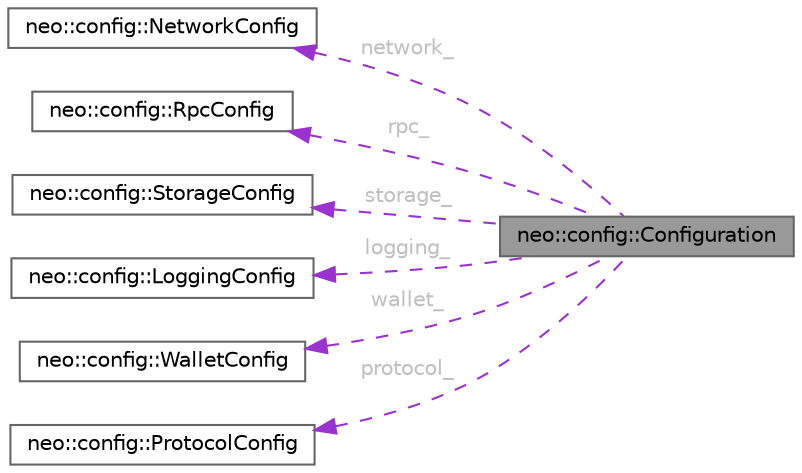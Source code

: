 digraph "neo::config::Configuration"
{
 // LATEX_PDF_SIZE
  bgcolor="transparent";
  edge [fontname=Helvetica,fontsize=10,labelfontname=Helvetica,labelfontsize=10];
  node [fontname=Helvetica,fontsize=10,shape=box,height=0.2,width=0.4];
  rankdir="LR";
  Node1 [id="Node000001",label="neo::config::Configuration",height=0.2,width=0.4,color="gray40", fillcolor="grey60", style="filled", fontcolor="black",tooltip="Complete Neo node configuration."];
  Node2 -> Node1 [id="edge1_Node000001_Node000002",dir="back",color="darkorchid3",style="dashed",tooltip=" ",label=<<TABLE CELLBORDER="0" BORDER="0"><TR><TD VALIGN="top" ALIGN="LEFT" CELLPADDING="1" CELLSPACING="0">network_</TD></TR>
</TABLE>> ,fontcolor="grey" ];
  Node2 [id="Node000002",label="neo::config::NetworkConfig",height=0.2,width=0.4,color="gray40", fillcolor="white", style="filled",URL="$structneo_1_1config_1_1_network_config.html",tooltip="Network configuration settings."];
  Node3 -> Node1 [id="edge2_Node000001_Node000003",dir="back",color="darkorchid3",style="dashed",tooltip=" ",label=<<TABLE CELLBORDER="0" BORDER="0"><TR><TD VALIGN="top" ALIGN="LEFT" CELLPADDING="1" CELLSPACING="0">rpc_</TD></TR>
</TABLE>> ,fontcolor="grey" ];
  Node3 [id="Node000003",label="neo::config::RpcConfig",height=0.2,width=0.4,color="gray40", fillcolor="white", style="filled",URL="$structneo_1_1config_1_1_rpc_config.html",tooltip="RPC server configuration."];
  Node4 -> Node1 [id="edge3_Node000001_Node000004",dir="back",color="darkorchid3",style="dashed",tooltip=" ",label=<<TABLE CELLBORDER="0" BORDER="0"><TR><TD VALIGN="top" ALIGN="LEFT" CELLPADDING="1" CELLSPACING="0">storage_</TD></TR>
</TABLE>> ,fontcolor="grey" ];
  Node4 [id="Node000004",label="neo::config::StorageConfig",height=0.2,width=0.4,color="gray40", fillcolor="white", style="filled",URL="$structneo_1_1config_1_1_storage_config.html",tooltip="Storage configuration."];
  Node5 -> Node1 [id="edge4_Node000001_Node000005",dir="back",color="darkorchid3",style="dashed",tooltip=" ",label=<<TABLE CELLBORDER="0" BORDER="0"><TR><TD VALIGN="top" ALIGN="LEFT" CELLPADDING="1" CELLSPACING="0">logging_</TD></TR>
</TABLE>> ,fontcolor="grey" ];
  Node5 [id="Node000005",label="neo::config::LoggingConfig",height=0.2,width=0.4,color="gray40", fillcolor="white", style="filled",URL="$structneo_1_1config_1_1_logging_config.html",tooltip="Logging configuration."];
  Node6 -> Node1 [id="edge5_Node000001_Node000006",dir="back",color="darkorchid3",style="dashed",tooltip=" ",label=<<TABLE CELLBORDER="0" BORDER="0"><TR><TD VALIGN="top" ALIGN="LEFT" CELLPADDING="1" CELLSPACING="0">wallet_</TD></TR>
</TABLE>> ,fontcolor="grey" ];
  Node6 [id="Node000006",label="neo::config::WalletConfig",height=0.2,width=0.4,color="gray40", fillcolor="white", style="filled",URL="$structneo_1_1config_1_1_wallet_config.html",tooltip="Wallet configuration."];
  Node7 -> Node1 [id="edge6_Node000001_Node000007",dir="back",color="darkorchid3",style="dashed",tooltip=" ",label=<<TABLE CELLBORDER="0" BORDER="0"><TR><TD VALIGN="top" ALIGN="LEFT" CELLPADDING="1" CELLSPACING="0">protocol_</TD></TR>
</TABLE>> ,fontcolor="grey" ];
  Node7 [id="Node000007",label="neo::config::ProtocolConfig",height=0.2,width=0.4,color="gray40", fillcolor="white", style="filled",URL="$structneo_1_1config_1_1_protocol_config.html",tooltip="Protocol configuration."];
}
